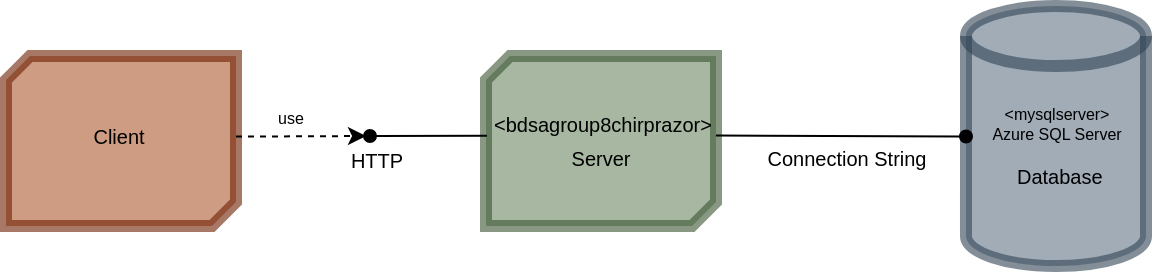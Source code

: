<mxfile version="22.1.11" type="device">
  <diagram name="Page-1" id="LVMZuCoAmGwGz7mD1jR8">
    <mxGraphModel dx="770" dy="479" grid="0" gridSize="10" guides="1" tooltips="1" connect="1" arrows="1" fold="1" page="1" pageScale="1" pageWidth="827" pageHeight="1169" math="0" shadow="0">
      <root>
        <mxCell id="0" />
        <mxCell id="1" parent="0" />
        <mxCell id="XPvJJOkBtZKh55Dg4RNt-3" value="" style="verticalLabelPosition=bottom;verticalAlign=top;html=1;shape=mxgraph.basic.diag_snip_rect;dx=6;whiteSpace=wrap;fillColor=#6d8764;fontColor=#ffffff;strokeColor=#3A5431;opacity=60;strokeWidth=6;" parent="1" vertex="1">
          <mxGeometry x="300" y="293" width="115" height="85" as="geometry" />
        </mxCell>
        <mxCell id="XPvJJOkBtZKh55Dg4RNt-4" value="" style="verticalLabelPosition=bottom;verticalAlign=top;html=1;shape=mxgraph.basic.diag_snip_rect;dx=6;whiteSpace=wrap;fontSize=12;fillColor=#AD5931;fontColor=#ffffff;strokeColor=#6D1F00;opacity=60;strokeWidth=6;" parent="1" vertex="1">
          <mxGeometry x="60" y="293" width="115" height="85" as="geometry" />
        </mxCell>
        <mxCell id="XPvJJOkBtZKh55Dg4RNt-5" value="&lt;font style=&quot;font-size: 10px;&quot;&gt;Client&lt;/font&gt;" style="text;html=1;align=center;verticalAlign=middle;resizable=0;points=[];autosize=1;strokeColor=none;fillColor=none;" parent="1" vertex="1">
          <mxGeometry x="90.5" y="318" width="50" height="30" as="geometry" />
        </mxCell>
        <mxCell id="XPvJJOkBtZKh55Dg4RNt-6" value="&amp;lt;bdsagroup8chirprazor&amp;gt;" style="text;html=1;align=center;verticalAlign=middle;resizable=0;points=[];autosize=1;strokeColor=none;fillColor=none;fontSize=10;" parent="1" vertex="1">
          <mxGeometry x="294" y="315" width="127" height="24" as="geometry" />
        </mxCell>
        <mxCell id="XPvJJOkBtZKh55Dg4RNt-8" value="Server" style="text;html=1;align=center;verticalAlign=middle;resizable=0;points=[];autosize=1;strokeColor=none;fillColor=none;fontSize=10;" parent="1" vertex="1">
          <mxGeometry x="331.5" y="329" width="50" height="30" as="geometry" />
        </mxCell>
        <mxCell id="XPvJJOkBtZKh55Dg4RNt-9" value="" style="edgeStyle=none;orthogonalLoop=1;jettySize=auto;html=1;rounded=0;dashed=1;" parent="1" edge="1">
          <mxGeometry width="100" relative="1" as="geometry">
            <mxPoint x="175" y="333.3" as="sourcePoint" />
            <mxPoint x="240" y="333" as="targetPoint" />
            <Array as="points" />
          </mxGeometry>
        </mxCell>
        <mxCell id="XPvJJOkBtZKh55Dg4RNt-10" value="HTTP" style="text;html=1;align=center;verticalAlign=middle;resizable=0;points=[];autosize=1;strokeColor=none;fillColor=none;fontSize=10;" parent="1" vertex="1">
          <mxGeometry x="220" y="330" width="50" height="30" as="geometry" />
        </mxCell>
        <mxCell id="XPvJJOkBtZKh55Dg4RNt-11" value="" style="edgeStyle=none;orthogonalLoop=1;jettySize=auto;html=1;rounded=0;strokeColor=default;endArrow=oval;endFill=1;exitX=0.004;exitY=0.469;exitDx=0;exitDy=0;exitPerimeter=0;entryX=0.44;entryY=0.1;entryDx=0;entryDy=0;entryPerimeter=0;" parent="1" source="XPvJJOkBtZKh55Dg4RNt-3" edge="1" target="XPvJJOkBtZKh55Dg4RNt-10">
          <mxGeometry width="100" relative="1" as="geometry">
            <mxPoint x="290" y="333.3" as="sourcePoint" />
            <mxPoint x="250" y="333" as="targetPoint" />
            <Array as="points" />
          </mxGeometry>
        </mxCell>
        <mxCell id="XPvJJOkBtZKh55Dg4RNt-12" value="&lt;font style=&quot;font-size: 8px;&quot;&gt;use&lt;/font&gt;" style="text;html=1;align=center;verticalAlign=middle;resizable=0;points=[];autosize=1;strokeColor=none;fillColor=none;" parent="1" vertex="1">
          <mxGeometry x="182" y="308" width="40" height="30" as="geometry" />
        </mxCell>
        <mxCell id="XPvJJOkBtZKh55Dg4RNt-14" value="" style="shape=cylinder3;whiteSpace=wrap;html=1;boundedLbl=1;backgroundOutline=1;size=15;fillColor=#647687;fontColor=#ffffff;strokeColor=#314354;opacity=60;strokeWidth=6;" parent="1" vertex="1">
          <mxGeometry x="540" y="268" width="90" height="130" as="geometry" />
        </mxCell>
        <mxCell id="XPvJJOkBtZKh55Dg4RNt-15" value="&amp;lt;mysqlserver&amp;gt;&lt;br style=&quot;font-size: 8px;&quot;&gt;Azure SQL Server" style="text;html=1;align=center;verticalAlign=middle;resizable=0;points=[];autosize=1;strokeColor=none;fillColor=none;fontSize=8;" parent="1" vertex="1">
          <mxGeometry x="540" y="312" width="90" height="30" as="geometry" />
        </mxCell>
        <mxCell id="XPvJJOkBtZKh55Dg4RNt-16" value="&amp;nbsp;Database" style="text;html=1;align=center;verticalAlign=middle;resizable=0;points=[];autosize=1;strokeColor=none;fillColor=none;fontSize=10;" parent="1" vertex="1">
          <mxGeometry x="550" y="338" width="70" height="30" as="geometry" />
        </mxCell>
        <mxCell id="XPvJJOkBtZKh55Dg4RNt-17" value="" style="edgeStyle=none;orthogonalLoop=1;jettySize=auto;html=1;rounded=0;strokeColor=default;endArrow=oval;endFill=1;exitX=1;exitY=0.5;exitDx=0;exitDy=0;exitPerimeter=0;" parent="1" edge="1">
          <mxGeometry width="100" relative="1" as="geometry">
            <mxPoint x="415" y="332.75" as="sourcePoint" />
            <mxPoint x="540" y="333.25" as="targetPoint" />
            <Array as="points" />
          </mxGeometry>
        </mxCell>
        <mxCell id="XPvJJOkBtZKh55Dg4RNt-18" value="Connection String" style="text;html=1;align=center;verticalAlign=middle;resizable=0;points=[];autosize=1;strokeColor=none;fillColor=none;fontSize=10;" parent="1" vertex="1">
          <mxGeometry x="430" y="329" width="100" height="30" as="geometry" />
        </mxCell>
      </root>
    </mxGraphModel>
  </diagram>
</mxfile>

